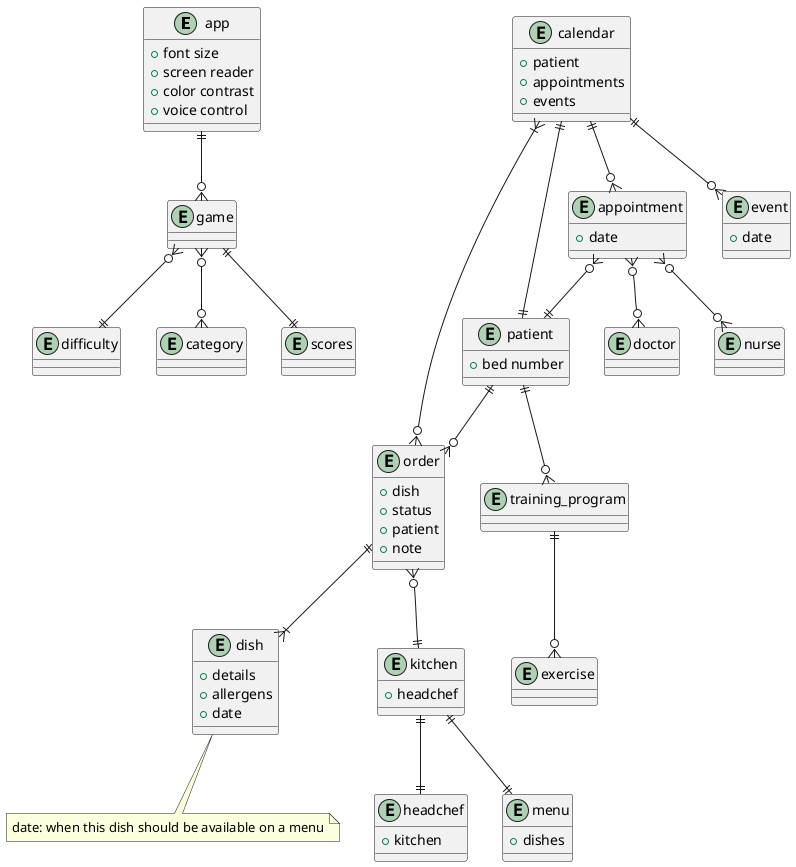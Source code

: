 /'

    Domain model for Patient Assist Project - SYSDAT F25 

    Crow's Foot Notation:
        Type 	        Symbol
        
        Zero or One 	|o--
        Exactly One 	||--
        Zero or Many 	}o--
        One or Many 	}|--

'/

@startuml

entity app {
    +font size
    +screen reader
    +color contrast
    +voice control
}

entity patient {
    +bed number
}

entity order {
    +dish
    +status
    +patient
    +note
}

entity dish {
    +details
    +allergens
    +date
}
note bottom: date: when this dish should be available on a menu

entity kitchen {
    +headchef
}

entity game {
}

entity difficulty {
}

entity category {
}

entity scores {
}

entity headchef {
    +kitchen
}

entity menu {
    +dishes
}

entity calendar {
    +patient
    +appointments
    +events
}

entity appointment {
    +date
}

entity event {
    +date
}

entity doctor {
}

entity nurse {
}

entity training_program {
}

entity exercise {
}

/' 

    RELATIONS
    
'/

patient ||--o{ order
order ||--|{ dish
order }o--|| kitchen

game }o--|| difficulty
game }o--o{ category
game ||--|| scores

kitchen ||--|| menu
kitchen ||--|| headchef

calendar ||--o{ appointment
calendar ||--o{ event
calendar ||--|| patient
calendar }|--o{ order

appointment }o--|| patient
appointment }o--o{ doctor
appointment }o--o{ nurse

patient ||--o{ training_program
training_program ||--o{ exercise

app ||--o{ game

/' 

    NOTES 
    
'/

@enduml
